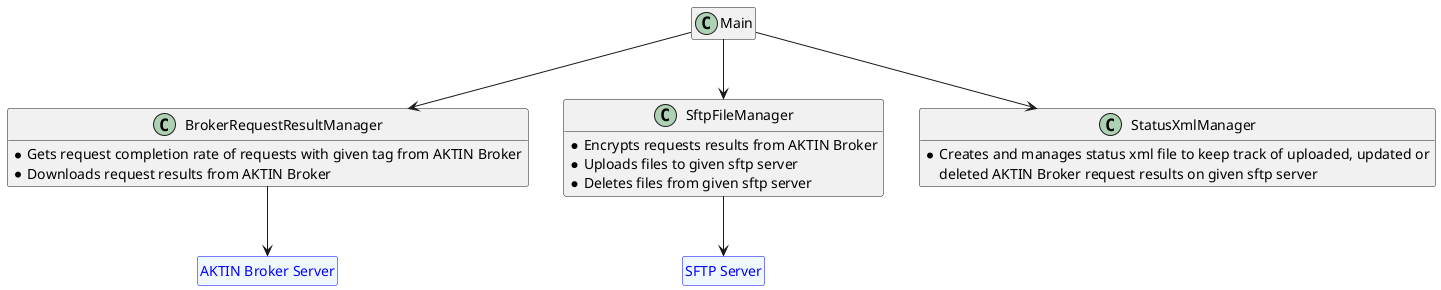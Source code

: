 @startuml
'https://plantuml.com/class-diagram
hide methods

class "AKTIN Broker Server" as broker
hide broker members
hide broker circle
class broker #aliceblue;line:blue;text:blue

class "SFTP Server" as sftp
hide sftp members
hide sftp circle
class sftp #aliceblue;line:blue;text:blue

class BrokerRequestResultManager {
* Gets request completion rate of requests with given tag from AKTIN Broker
* Downloads request results from AKTIN Broker
}

class SftpFileManager {
* Encrypts requests results from AKTIN Broker
* Uploads files to given sftp server
* Deletes files from given sftp server
}

class StatusXmlManager {
* Creates and manages status xml file to keep track of uploaded, updated or
deleted AKTIN Broker request results on given sftp server
}

class Main {}
hide Main members

Main --> BrokerRequestResultManager
BrokerRequestResultManager --> broker

Main --> SftpFileManager
SftpFileManager --> sftp

Main --> StatusXmlManager

@enduml
